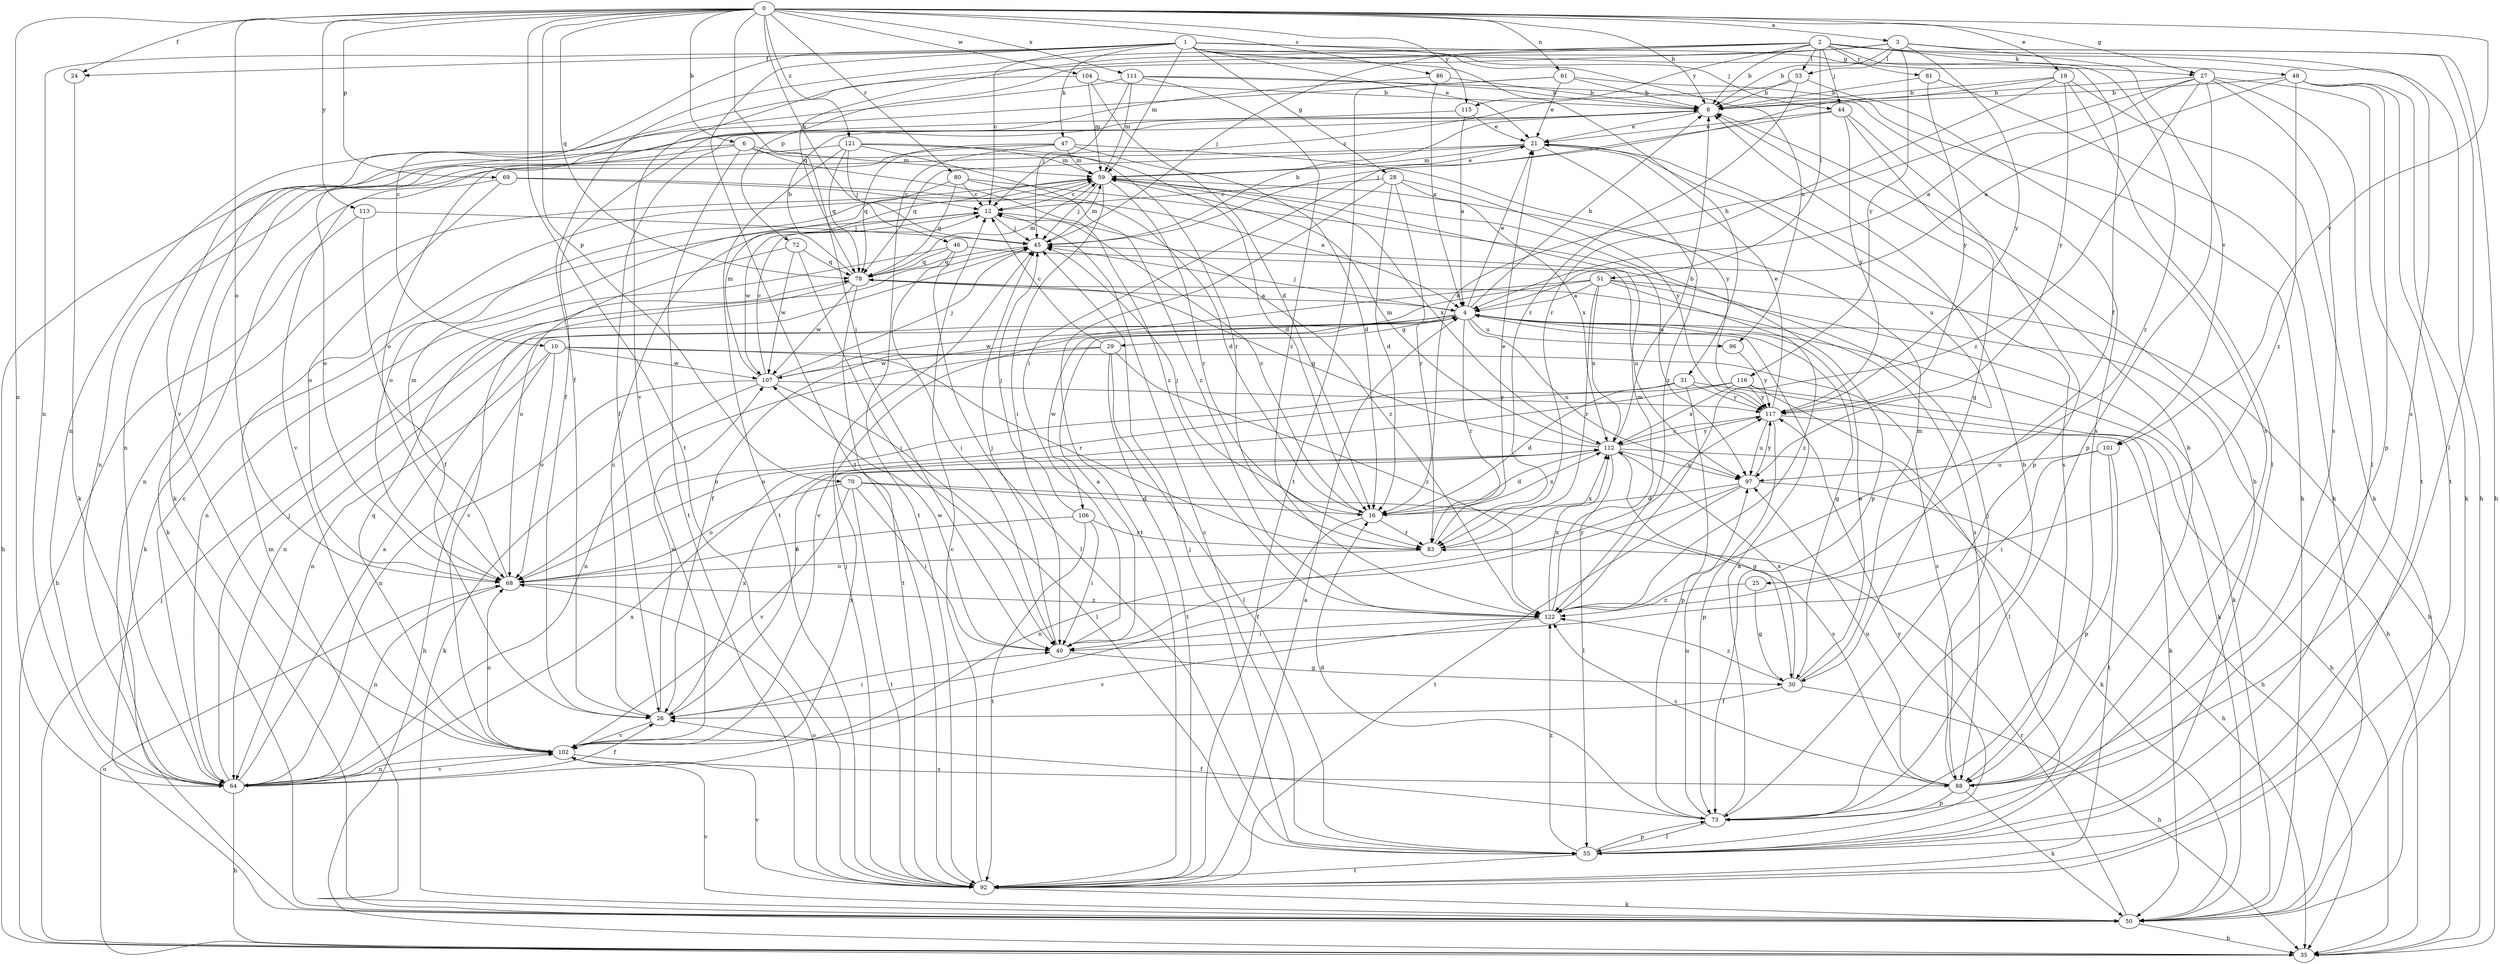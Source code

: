 strict digraph  {
0;
1;
2;
3;
4;
6;
8;
10;
12;
16;
19;
21;
24;
25;
26;
27;
28;
29;
30;
31;
35;
40;
44;
45;
46;
47;
48;
50;
51;
53;
55;
59;
61;
64;
68;
69;
70;
72;
73;
78;
80;
81;
83;
86;
88;
92;
96;
97;
101;
102;
104;
106;
107;
111;
112;
113;
115;
116;
117;
121;
122;
0 -> 3  [label=a];
0 -> 6  [label=b];
0 -> 8  [label=b];
0 -> 19  [label=e];
0 -> 24  [label=f];
0 -> 27  [label=g];
0 -> 40  [label=i];
0 -> 46  [label=k];
0 -> 61  [label=n];
0 -> 64  [label=n];
0 -> 68  [label=o];
0 -> 69  [label=p];
0 -> 70  [label=p];
0 -> 78  [label=q];
0 -> 80  [label=r];
0 -> 86  [label=s];
0 -> 92  [label=t];
0 -> 101  [label=v];
0 -> 104  [label=w];
0 -> 111  [label=x];
0 -> 113  [label=y];
0 -> 115  [label=y];
0 -> 121  [label=z];
1 -> 10  [label=c];
1 -> 12  [label=c];
1 -> 21  [label=e];
1 -> 24  [label=f];
1 -> 25  [label=f];
1 -> 27  [label=g];
1 -> 28  [label=g];
1 -> 31  [label=h];
1 -> 44  [label=j];
1 -> 47  [label=k];
1 -> 59  [label=m];
1 -> 64  [label=n];
1 -> 92  [label=t];
1 -> 96  [label=u];
2 -> 8  [label=b];
2 -> 26  [label=f];
2 -> 35  [label=h];
2 -> 44  [label=j];
2 -> 45  [label=j];
2 -> 48  [label=k];
2 -> 51  [label=l];
2 -> 53  [label=l];
2 -> 78  [label=q];
2 -> 81  [label=r];
2 -> 88  [label=s];
2 -> 115  [label=y];
2 -> 122  [label=z];
3 -> 8  [label=b];
3 -> 35  [label=h];
3 -> 53  [label=l];
3 -> 55  [label=l];
3 -> 72  [label=p];
3 -> 101  [label=v];
3 -> 102  [label=v];
3 -> 116  [label=y];
3 -> 117  [label=y];
4 -> 8  [label=b];
4 -> 21  [label=e];
4 -> 29  [label=g];
4 -> 30  [label=g];
4 -> 35  [label=h];
4 -> 45  [label=j];
4 -> 50  [label=k];
4 -> 64  [label=n];
4 -> 83  [label=r];
4 -> 96  [label=u];
4 -> 97  [label=u];
4 -> 106  [label=w];
4 -> 107  [label=w];
6 -> 16  [label=d];
6 -> 35  [label=h];
6 -> 59  [label=m];
6 -> 68  [label=o];
6 -> 92  [label=t];
6 -> 122  [label=z];
8 -> 21  [label=e];
8 -> 26  [label=f];
8 -> 64  [label=n];
10 -> 35  [label=h];
10 -> 64  [label=n];
10 -> 68  [label=o];
10 -> 83  [label=r];
10 -> 88  [label=s];
10 -> 107  [label=w];
12 -> 45  [label=j];
12 -> 107  [label=w];
12 -> 122  [label=z];
16 -> 12  [label=c];
16 -> 26  [label=f];
16 -> 45  [label=j];
16 -> 83  [label=r];
16 -> 112  [label=x];
19 -> 8  [label=b];
19 -> 40  [label=i];
19 -> 50  [label=k];
19 -> 55  [label=l];
19 -> 83  [label=r];
19 -> 117  [label=y];
21 -> 59  [label=m];
21 -> 64  [label=n];
21 -> 78  [label=q];
21 -> 88  [label=s];
21 -> 97  [label=u];
21 -> 122  [label=z];
24 -> 50  [label=k];
25 -> 30  [label=g];
25 -> 122  [label=z];
26 -> 12  [label=c];
26 -> 40  [label=i];
26 -> 102  [label=v];
26 -> 107  [label=w];
26 -> 112  [label=x];
27 -> 4  [label=a];
27 -> 8  [label=b];
27 -> 16  [label=d];
27 -> 55  [label=l];
27 -> 73  [label=p];
27 -> 88  [label=s];
27 -> 92  [label=t];
27 -> 122  [label=z];
28 -> 12  [label=c];
28 -> 16  [label=d];
28 -> 83  [label=r];
28 -> 92  [label=t];
28 -> 112  [label=x];
28 -> 117  [label=y];
29 -> 12  [label=c];
29 -> 55  [label=l];
29 -> 64  [label=n];
29 -> 92  [label=t];
29 -> 107  [label=w];
29 -> 122  [label=z];
30 -> 4  [label=a];
30 -> 26  [label=f];
30 -> 35  [label=h];
30 -> 59  [label=m];
30 -> 112  [label=x];
30 -> 122  [label=z];
31 -> 16  [label=d];
31 -> 50  [label=k];
31 -> 68  [label=o];
31 -> 73  [label=p];
31 -> 117  [label=y];
35 -> 45  [label=j];
35 -> 68  [label=o];
40 -> 4  [label=a];
40 -> 30  [label=g];
40 -> 45  [label=j];
40 -> 107  [label=w];
40 -> 117  [label=y];
44 -> 21  [label=e];
44 -> 30  [label=g];
44 -> 45  [label=j];
44 -> 73  [label=p];
44 -> 117  [label=y];
45 -> 8  [label=b];
45 -> 59  [label=m];
45 -> 78  [label=q];
46 -> 40  [label=i];
46 -> 55  [label=l];
46 -> 64  [label=n];
46 -> 78  [label=q];
46 -> 97  [label=u];
47 -> 16  [label=d];
47 -> 59  [label=m];
47 -> 78  [label=q];
47 -> 92  [label=t];
47 -> 102  [label=v];
47 -> 117  [label=y];
48 -> 4  [label=a];
48 -> 8  [label=b];
48 -> 50  [label=k];
48 -> 73  [label=p];
48 -> 92  [label=t];
48 -> 122  [label=z];
50 -> 35  [label=h];
50 -> 59  [label=m];
50 -> 83  [label=r];
50 -> 102  [label=v];
51 -> 4  [label=a];
51 -> 26  [label=f];
51 -> 35  [label=h];
51 -> 50  [label=k];
51 -> 83  [label=r];
51 -> 102  [label=v];
51 -> 112  [label=x];
51 -> 122  [label=z];
53 -> 8  [label=b];
53 -> 12  [label=c];
53 -> 83  [label=r];
53 -> 88  [label=s];
55 -> 8  [label=b];
55 -> 12  [label=c];
55 -> 45  [label=j];
55 -> 73  [label=p];
55 -> 92  [label=t];
55 -> 117  [label=y];
55 -> 122  [label=z];
59 -> 12  [label=c];
59 -> 21  [label=e];
59 -> 40  [label=i];
59 -> 45  [label=j];
59 -> 64  [label=n];
59 -> 73  [label=p];
59 -> 83  [label=r];
59 -> 112  [label=x];
61 -> 8  [label=b];
61 -> 21  [label=e];
61 -> 50  [label=k];
61 -> 64  [label=n];
61 -> 92  [label=t];
64 -> 4  [label=a];
64 -> 12  [label=c];
64 -> 26  [label=f];
64 -> 35  [label=h];
64 -> 45  [label=j];
64 -> 102  [label=v];
64 -> 112  [label=x];
68 -> 59  [label=m];
68 -> 64  [label=n];
68 -> 122  [label=z];
69 -> 4  [label=a];
69 -> 12  [label=c];
69 -> 50  [label=k];
69 -> 68  [label=o];
70 -> 16  [label=d];
70 -> 40  [label=i];
70 -> 68  [label=o];
70 -> 88  [label=s];
70 -> 92  [label=t];
70 -> 102  [label=v];
72 -> 40  [label=i];
72 -> 68  [label=o];
72 -> 78  [label=q];
72 -> 107  [label=w];
73 -> 4  [label=a];
73 -> 8  [label=b];
73 -> 16  [label=d];
73 -> 26  [label=f];
73 -> 55  [label=l];
73 -> 97  [label=u];
78 -> 4  [label=a];
78 -> 8  [label=b];
78 -> 59  [label=m];
78 -> 88  [label=s];
78 -> 92  [label=t];
78 -> 102  [label=v];
78 -> 107  [label=w];
80 -> 12  [label=c];
80 -> 16  [label=d];
80 -> 68  [label=o];
80 -> 78  [label=q];
80 -> 97  [label=u];
81 -> 8  [label=b];
81 -> 50  [label=k];
81 -> 117  [label=y];
83 -> 21  [label=e];
83 -> 68  [label=o];
83 -> 112  [label=x];
86 -> 4  [label=a];
86 -> 8  [label=b];
86 -> 26  [label=f];
88 -> 8  [label=b];
88 -> 45  [label=j];
88 -> 50  [label=k];
88 -> 73  [label=p];
88 -> 97  [label=u];
88 -> 122  [label=z];
92 -> 4  [label=a];
92 -> 12  [label=c];
92 -> 45  [label=j];
92 -> 50  [label=k];
92 -> 68  [label=o];
92 -> 102  [label=v];
96 -> 117  [label=y];
97 -> 16  [label=d];
97 -> 35  [label=h];
97 -> 64  [label=n];
97 -> 92  [label=t];
97 -> 117  [label=y];
101 -> 40  [label=i];
101 -> 73  [label=p];
101 -> 92  [label=t];
101 -> 97  [label=u];
102 -> 64  [label=n];
102 -> 68  [label=o];
102 -> 78  [label=q];
102 -> 88  [label=s];
102 -> 112  [label=x];
104 -> 8  [label=b];
104 -> 16  [label=d];
104 -> 59  [label=m];
104 -> 102  [label=v];
106 -> 40  [label=i];
106 -> 45  [label=j];
106 -> 68  [label=o];
106 -> 83  [label=r];
106 -> 92  [label=t];
107 -> 12  [label=c];
107 -> 45  [label=j];
107 -> 50  [label=k];
107 -> 55  [label=l];
107 -> 59  [label=m];
107 -> 64  [label=n];
107 -> 117  [label=y];
111 -> 8  [label=b];
111 -> 45  [label=j];
111 -> 50  [label=k];
111 -> 59  [label=m];
111 -> 88  [label=s];
111 -> 122  [label=z];
112 -> 8  [label=b];
112 -> 16  [label=d];
112 -> 30  [label=g];
112 -> 50  [label=k];
112 -> 55  [label=l];
112 -> 59  [label=m];
112 -> 78  [label=q];
112 -> 97  [label=u];
112 -> 117  [label=y];
113 -> 26  [label=f];
113 -> 35  [label=h];
113 -> 45  [label=j];
115 -> 4  [label=a];
115 -> 21  [label=e];
115 -> 68  [label=o];
116 -> 26  [label=f];
116 -> 35  [label=h];
116 -> 55  [label=l];
116 -> 68  [label=o];
116 -> 112  [label=x];
116 -> 117  [label=y];
117 -> 21  [label=e];
117 -> 35  [label=h];
117 -> 73  [label=p];
117 -> 97  [label=u];
117 -> 112  [label=x];
121 -> 45  [label=j];
121 -> 50  [label=k];
121 -> 59  [label=m];
121 -> 78  [label=q];
121 -> 83  [label=r];
121 -> 92  [label=t];
121 -> 122  [label=z];
122 -> 40  [label=i];
122 -> 59  [label=m];
122 -> 102  [label=v];
122 -> 112  [label=x];
}
